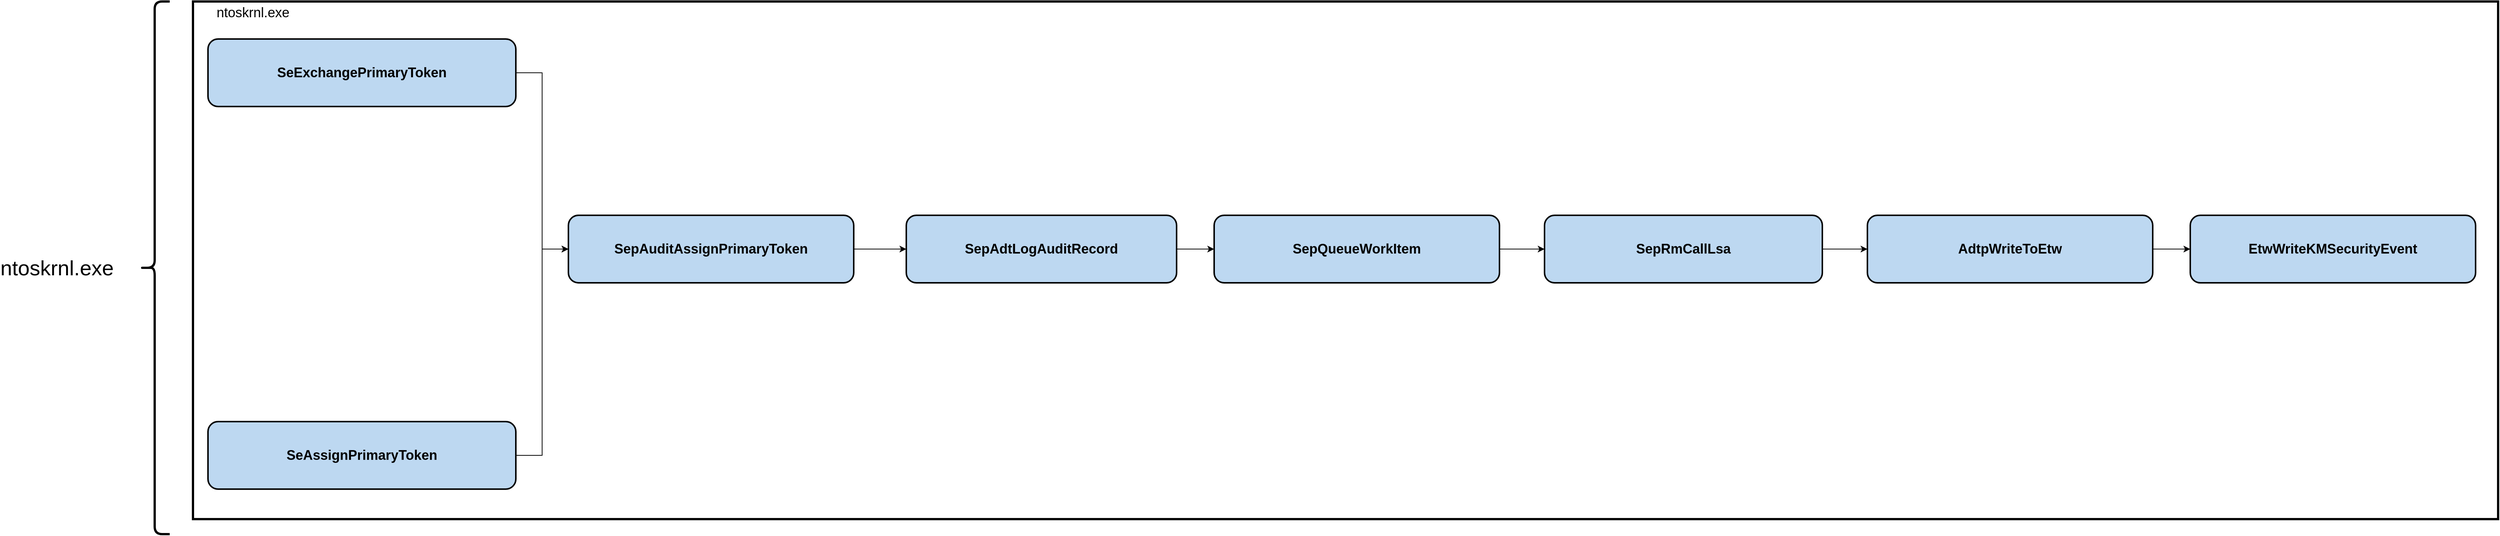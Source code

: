 <mxfile version="20.4.1" type="google"><diagram id="7s1hV_o0ib6C-z4UJeRz" name="Page-1"><mxGraphModel grid="1" page="1" gridSize="10" guides="1" tooltips="1" connect="1" arrows="1" fold="1" pageScale="1" pageWidth="850" pageHeight="1100" math="0" shadow="0"><root><mxCell id="0"/><mxCell id="1" parent="0"/><mxCell id="XoBZw-eP8zXtlIHJVhWk-1" value="&lt;span style=&quot;font-size: 28px;&quot;&gt;ntoskrnl.exe&lt;/span&gt;" style="text;html=1;strokeColor=none;fillColor=none;align=center;verticalAlign=middle;whiteSpace=wrap;rounded=0;" vertex="1" parent="1"><mxGeometry x="609" y="800" width="60" height="30" as="geometry"/></mxCell><mxCell id="XoBZw-eP8zXtlIHJVhWk-2" value="" style="shape=curlyBracket;whiteSpace=wrap;html=1;rounded=1;fontSize=20;strokeWidth=3;" vertex="1" parent="1"><mxGeometry x="749" y="460" width="40" height="710" as="geometry"/></mxCell><mxCell id="XoBZw-eP8zXtlIHJVhWk-3" value="" style="rounded=0;whiteSpace=wrap;html=1;fontSize=20;strokeWidth=3;" vertex="1" parent="1"><mxGeometry x="820" y="460" width="3070" height="690" as="geometry"/></mxCell><mxCell id="XoBZw-eP8zXtlIHJVhWk-4" style="edgeStyle=orthogonalEdgeStyle;rounded=0;orthogonalLoop=1;jettySize=auto;html=1;entryX=0;entryY=0.5;entryDx=0;entryDy=0;" edge="1" parent="1" source="XoBZw-eP8zXtlIHJVhWk-5" target="XoBZw-eP8zXtlIHJVhWk-15"><mxGeometry relative="1" as="geometry"/></mxCell><mxCell id="XoBZw-eP8zXtlIHJVhWk-5" value="&lt;b&gt;SepRmCallLsa&lt;/b&gt;" style="rounded=1;whiteSpace=wrap;html=1;fontSize=18;strokeWidth=2;fillColor=#BDD8F1;" vertex="1" parent="1"><mxGeometry x="2620" y="745" width="370" height="90" as="geometry"/></mxCell><mxCell id="XoBZw-eP8zXtlIHJVhWk-6" style="edgeStyle=orthogonalEdgeStyle;rounded=0;orthogonalLoop=1;jettySize=auto;html=1;entryX=0;entryY=0.5;entryDx=0;entryDy=0;" edge="1" parent="1" source="XoBZw-eP8zXtlIHJVhWk-7" target="XoBZw-eP8zXtlIHJVhWk-5"><mxGeometry relative="1" as="geometry"/></mxCell><mxCell id="XoBZw-eP8zXtlIHJVhWk-7" value="&lt;b&gt;SepQueueWorkItem&lt;/b&gt;" style="rounded=1;whiteSpace=wrap;html=1;fontSize=18;strokeWidth=2;fillColor=#BDD8F1;" vertex="1" parent="1"><mxGeometry x="2180" y="745" width="380" height="90" as="geometry"/></mxCell><mxCell id="XoBZw-eP8zXtlIHJVhWk-8" style="edgeStyle=orthogonalEdgeStyle;rounded=0;orthogonalLoop=1;jettySize=auto;html=1;entryX=0;entryY=0.5;entryDx=0;entryDy=0;" edge="1" parent="1" source="XoBZw-eP8zXtlIHJVhWk-9" target="XoBZw-eP8zXtlIHJVhWk-13"><mxGeometry relative="1" as="geometry"/></mxCell><mxCell id="XoBZw-eP8zXtlIHJVhWk-9" value="&lt;b&gt;SepAuditAssignPrimaryToken&lt;/b&gt;" style="rounded=1;whiteSpace=wrap;html=1;fontSize=18;strokeWidth=2;fillColor=#BDD8F1;" vertex="1" parent="1"><mxGeometry x="1320" y="745" width="380" height="90" as="geometry"/></mxCell><mxCell id="XoBZw-eP8zXtlIHJVhWk-36" style="edgeStyle=orthogonalEdgeStyle;rounded=0;orthogonalLoop=1;jettySize=auto;html=1;exitX=1;exitY=0.5;exitDx=0;exitDy=0;entryX=0;entryY=0.5;entryDx=0;entryDy=0;" edge="1" parent="1" source="XoBZw-eP8zXtlIHJVhWk-11" target="XoBZw-eP8zXtlIHJVhWk-9"><mxGeometry relative="1" as="geometry"/></mxCell><mxCell id="XoBZw-eP8zXtlIHJVhWk-11" value="&lt;b&gt;SeExchangePrimaryToken&lt;/b&gt;" style="rounded=1;whiteSpace=wrap;html=1;fontSize=18;strokeWidth=2;fillColor=#BDD8F1;" vertex="1" parent="1"><mxGeometry x="840" y="510" width="410" height="90" as="geometry"/></mxCell><mxCell id="XoBZw-eP8zXtlIHJVhWk-12" style="edgeStyle=orthogonalEdgeStyle;rounded=0;orthogonalLoop=1;jettySize=auto;html=1;entryX=0;entryY=0.5;entryDx=0;entryDy=0;" edge="1" parent="1" source="XoBZw-eP8zXtlIHJVhWk-13" target="XoBZw-eP8zXtlIHJVhWk-7"><mxGeometry relative="1" as="geometry"/></mxCell><mxCell id="XoBZw-eP8zXtlIHJVhWk-13" value="&lt;b&gt;SepAdtLogAuditRecord&lt;/b&gt;" style="rounded=1;whiteSpace=wrap;html=1;fontSize=18;strokeWidth=2;fillColor=#BDD8F1;" vertex="1" parent="1"><mxGeometry x="1770" y="745" width="360" height="90" as="geometry"/></mxCell><mxCell id="XoBZw-eP8zXtlIHJVhWk-14" style="edgeStyle=orthogonalEdgeStyle;rounded=0;orthogonalLoop=1;jettySize=auto;html=1;entryX=0;entryY=0.5;entryDx=0;entryDy=0;" edge="1" parent="1" source="XoBZw-eP8zXtlIHJVhWk-15" target="XoBZw-eP8zXtlIHJVhWk-16"><mxGeometry relative="1" as="geometry"/></mxCell><mxCell id="XoBZw-eP8zXtlIHJVhWk-15" value="&lt;b&gt;AdtpWriteToEtw&lt;/b&gt;" style="rounded=1;whiteSpace=wrap;html=1;fontSize=18;strokeWidth=2;fillColor=#BDD8F1;" vertex="1" parent="1"><mxGeometry x="3050" y="745" width="380" height="90" as="geometry"/></mxCell><mxCell id="XoBZw-eP8zXtlIHJVhWk-16" value="&lt;b&gt;EtwWriteKMSecurityEvent&lt;/b&gt;" style="rounded=1;whiteSpace=wrap;html=1;fontSize=18;strokeWidth=2;fillColor=#BDD8F1;" vertex="1" parent="1"><mxGeometry x="3480" y="745" width="380" height="90" as="geometry"/></mxCell><mxCell id="XoBZw-eP8zXtlIHJVhWk-17" value="&lt;font style=&quot;font-size: 18px;&quot;&gt;ntoskrnl.exe&lt;/font&gt;" style="text;html=1;strokeColor=none;fillColor=none;align=center;verticalAlign=middle;whiteSpace=wrap;rounded=0;" vertex="1" parent="1"><mxGeometry x="870" y="460" width="60" height="30" as="geometry"/></mxCell><mxCell id="XoBZw-eP8zXtlIHJVhWk-37" style="edgeStyle=orthogonalEdgeStyle;rounded=0;orthogonalLoop=1;jettySize=auto;html=1;entryX=0;entryY=0.5;entryDx=0;entryDy=0;" edge="1" parent="1" source="XoBZw-eP8zXtlIHJVhWk-28" target="XoBZw-eP8zXtlIHJVhWk-9"><mxGeometry relative="1" as="geometry"/></mxCell><mxCell id="XoBZw-eP8zXtlIHJVhWk-28" value="&lt;b&gt;SeAssignPrimaryToken&lt;/b&gt;" style="rounded=1;whiteSpace=wrap;html=1;fontSize=18;strokeWidth=2;fillColor=#BDD8F1;" vertex="1" parent="1"><mxGeometry x="840" y="1020" width="410" height="90" as="geometry"/></mxCell></root></mxGraphModel></diagram></mxfile>